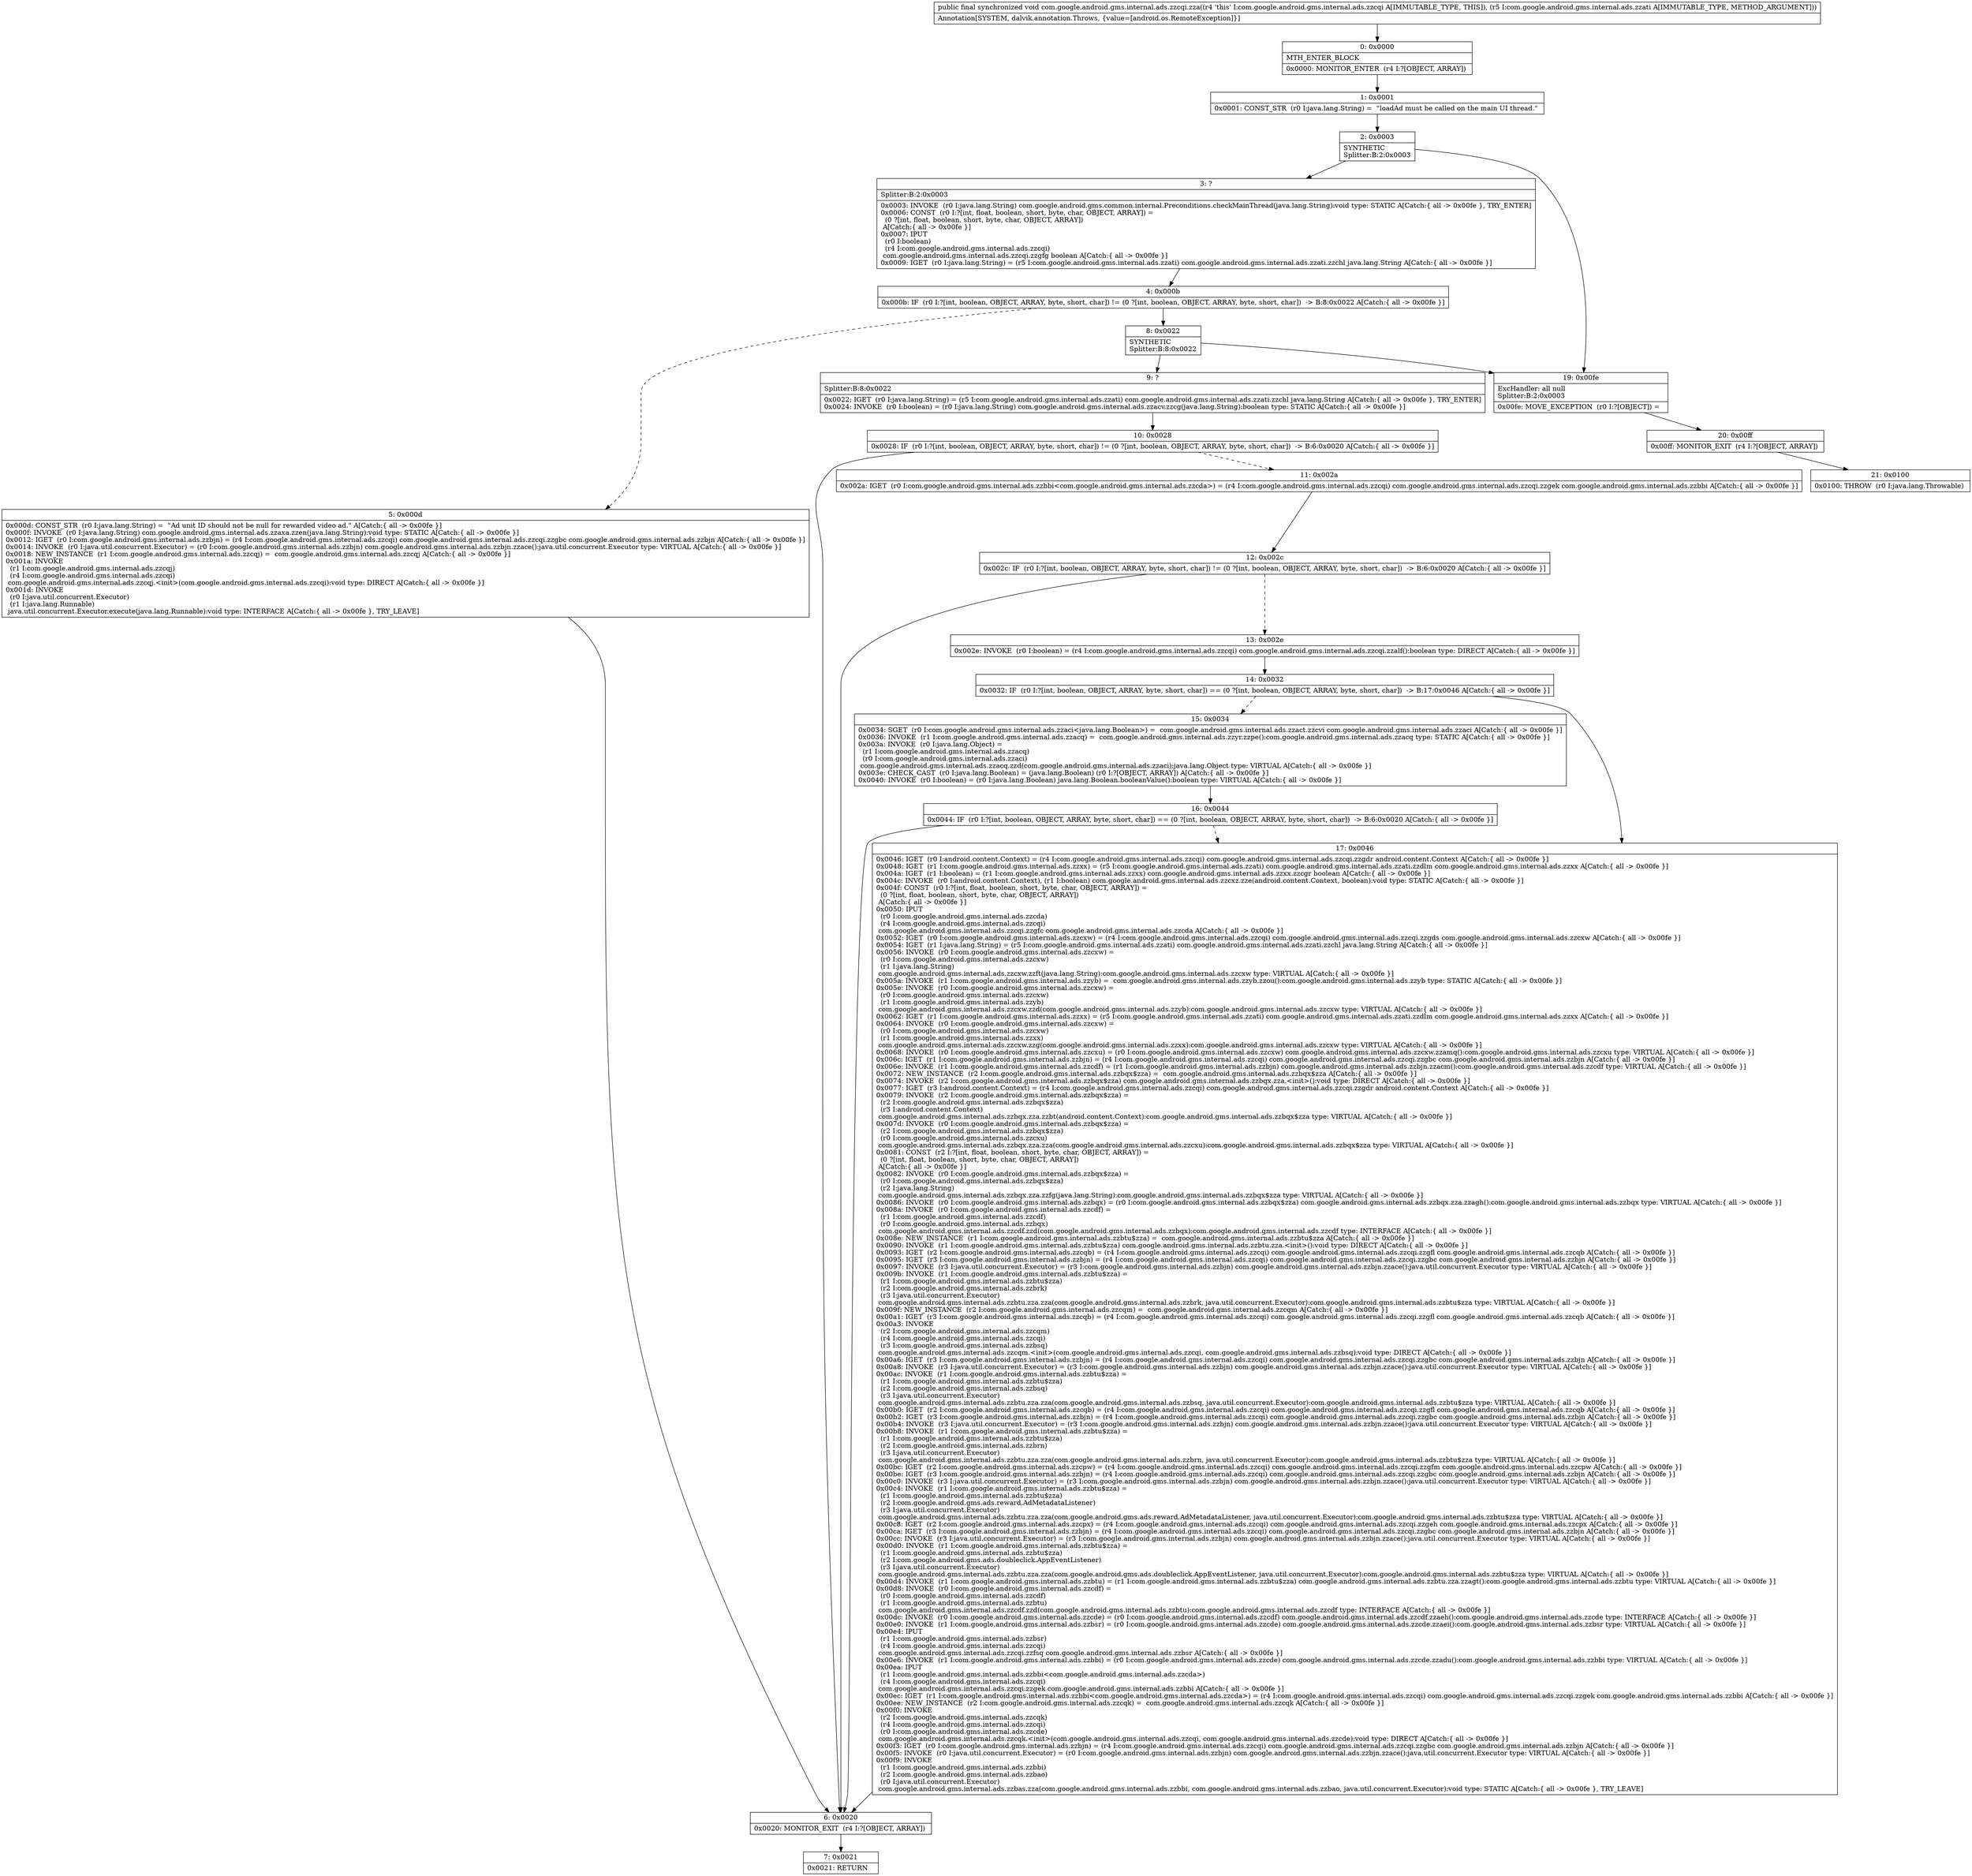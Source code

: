 digraph "CFG forcom.google.android.gms.internal.ads.zzcqi.zza(Lcom\/google\/android\/gms\/internal\/ads\/zzati;)V" {
Node_0 [shape=record,label="{0\:\ 0x0000|MTH_ENTER_BLOCK\l|0x0000: MONITOR_ENTER  (r4 I:?[OBJECT, ARRAY]) \l}"];
Node_1 [shape=record,label="{1\:\ 0x0001|0x0001: CONST_STR  (r0 I:java.lang.String) =  \"loadAd must be called on the main UI thread.\" \l}"];
Node_2 [shape=record,label="{2\:\ 0x0003|SYNTHETIC\lSplitter:B:2:0x0003\l}"];
Node_3 [shape=record,label="{3\:\ ?|Splitter:B:2:0x0003\l|0x0003: INVOKE  (r0 I:java.lang.String) com.google.android.gms.common.internal.Preconditions.checkMainThread(java.lang.String):void type: STATIC A[Catch:\{ all \-\> 0x00fe \}, TRY_ENTER]\l0x0006: CONST  (r0 I:?[int, float, boolean, short, byte, char, OBJECT, ARRAY]) = \l  (0 ?[int, float, boolean, short, byte, char, OBJECT, ARRAY])\l A[Catch:\{ all \-\> 0x00fe \}]\l0x0007: IPUT  \l  (r0 I:boolean)\l  (r4 I:com.google.android.gms.internal.ads.zzcqi)\l com.google.android.gms.internal.ads.zzcqi.zzgfg boolean A[Catch:\{ all \-\> 0x00fe \}]\l0x0009: IGET  (r0 I:java.lang.String) = (r5 I:com.google.android.gms.internal.ads.zzati) com.google.android.gms.internal.ads.zzati.zzchl java.lang.String A[Catch:\{ all \-\> 0x00fe \}]\l}"];
Node_4 [shape=record,label="{4\:\ 0x000b|0x000b: IF  (r0 I:?[int, boolean, OBJECT, ARRAY, byte, short, char]) != (0 ?[int, boolean, OBJECT, ARRAY, byte, short, char])  \-\> B:8:0x0022 A[Catch:\{ all \-\> 0x00fe \}]\l}"];
Node_5 [shape=record,label="{5\:\ 0x000d|0x000d: CONST_STR  (r0 I:java.lang.String) =  \"Ad unit ID should not be null for rewarded video ad.\" A[Catch:\{ all \-\> 0x00fe \}]\l0x000f: INVOKE  (r0 I:java.lang.String) com.google.android.gms.internal.ads.zzaxa.zzen(java.lang.String):void type: STATIC A[Catch:\{ all \-\> 0x00fe \}]\l0x0012: IGET  (r0 I:com.google.android.gms.internal.ads.zzbjn) = (r4 I:com.google.android.gms.internal.ads.zzcqi) com.google.android.gms.internal.ads.zzcqi.zzgbc com.google.android.gms.internal.ads.zzbjn A[Catch:\{ all \-\> 0x00fe \}]\l0x0014: INVOKE  (r0 I:java.util.concurrent.Executor) = (r0 I:com.google.android.gms.internal.ads.zzbjn) com.google.android.gms.internal.ads.zzbjn.zzace():java.util.concurrent.Executor type: VIRTUAL A[Catch:\{ all \-\> 0x00fe \}]\l0x0018: NEW_INSTANCE  (r1 I:com.google.android.gms.internal.ads.zzcqj) =  com.google.android.gms.internal.ads.zzcqj A[Catch:\{ all \-\> 0x00fe \}]\l0x001a: INVOKE  \l  (r1 I:com.google.android.gms.internal.ads.zzcqj)\l  (r4 I:com.google.android.gms.internal.ads.zzcqi)\l com.google.android.gms.internal.ads.zzcqj.\<init\>(com.google.android.gms.internal.ads.zzcqi):void type: DIRECT A[Catch:\{ all \-\> 0x00fe \}]\l0x001d: INVOKE  \l  (r0 I:java.util.concurrent.Executor)\l  (r1 I:java.lang.Runnable)\l java.util.concurrent.Executor.execute(java.lang.Runnable):void type: INTERFACE A[Catch:\{ all \-\> 0x00fe \}, TRY_LEAVE]\l}"];
Node_6 [shape=record,label="{6\:\ 0x0020|0x0020: MONITOR_EXIT  (r4 I:?[OBJECT, ARRAY]) \l}"];
Node_7 [shape=record,label="{7\:\ 0x0021|0x0021: RETURN   \l}"];
Node_8 [shape=record,label="{8\:\ 0x0022|SYNTHETIC\lSplitter:B:8:0x0022\l}"];
Node_9 [shape=record,label="{9\:\ ?|Splitter:B:8:0x0022\l|0x0022: IGET  (r0 I:java.lang.String) = (r5 I:com.google.android.gms.internal.ads.zzati) com.google.android.gms.internal.ads.zzati.zzchl java.lang.String A[Catch:\{ all \-\> 0x00fe \}, TRY_ENTER]\l0x0024: INVOKE  (r0 I:boolean) = (r0 I:java.lang.String) com.google.android.gms.internal.ads.zzacv.zzcg(java.lang.String):boolean type: STATIC A[Catch:\{ all \-\> 0x00fe \}]\l}"];
Node_10 [shape=record,label="{10\:\ 0x0028|0x0028: IF  (r0 I:?[int, boolean, OBJECT, ARRAY, byte, short, char]) != (0 ?[int, boolean, OBJECT, ARRAY, byte, short, char])  \-\> B:6:0x0020 A[Catch:\{ all \-\> 0x00fe \}]\l}"];
Node_11 [shape=record,label="{11\:\ 0x002a|0x002a: IGET  (r0 I:com.google.android.gms.internal.ads.zzbbi\<com.google.android.gms.internal.ads.zzcda\>) = (r4 I:com.google.android.gms.internal.ads.zzcqi) com.google.android.gms.internal.ads.zzcqi.zzgek com.google.android.gms.internal.ads.zzbbi A[Catch:\{ all \-\> 0x00fe \}]\l}"];
Node_12 [shape=record,label="{12\:\ 0x002c|0x002c: IF  (r0 I:?[int, boolean, OBJECT, ARRAY, byte, short, char]) != (0 ?[int, boolean, OBJECT, ARRAY, byte, short, char])  \-\> B:6:0x0020 A[Catch:\{ all \-\> 0x00fe \}]\l}"];
Node_13 [shape=record,label="{13\:\ 0x002e|0x002e: INVOKE  (r0 I:boolean) = (r4 I:com.google.android.gms.internal.ads.zzcqi) com.google.android.gms.internal.ads.zzcqi.zzalf():boolean type: DIRECT A[Catch:\{ all \-\> 0x00fe \}]\l}"];
Node_14 [shape=record,label="{14\:\ 0x0032|0x0032: IF  (r0 I:?[int, boolean, OBJECT, ARRAY, byte, short, char]) == (0 ?[int, boolean, OBJECT, ARRAY, byte, short, char])  \-\> B:17:0x0046 A[Catch:\{ all \-\> 0x00fe \}]\l}"];
Node_15 [shape=record,label="{15\:\ 0x0034|0x0034: SGET  (r0 I:com.google.android.gms.internal.ads.zzaci\<java.lang.Boolean\>) =  com.google.android.gms.internal.ads.zzact.zzcvi com.google.android.gms.internal.ads.zzaci A[Catch:\{ all \-\> 0x00fe \}]\l0x0036: INVOKE  (r1 I:com.google.android.gms.internal.ads.zzacq) =  com.google.android.gms.internal.ads.zzyr.zzpe():com.google.android.gms.internal.ads.zzacq type: STATIC A[Catch:\{ all \-\> 0x00fe \}]\l0x003a: INVOKE  (r0 I:java.lang.Object) = \l  (r1 I:com.google.android.gms.internal.ads.zzacq)\l  (r0 I:com.google.android.gms.internal.ads.zzaci)\l com.google.android.gms.internal.ads.zzacq.zzd(com.google.android.gms.internal.ads.zzaci):java.lang.Object type: VIRTUAL A[Catch:\{ all \-\> 0x00fe \}]\l0x003e: CHECK_CAST  (r0 I:java.lang.Boolean) = (java.lang.Boolean) (r0 I:?[OBJECT, ARRAY]) A[Catch:\{ all \-\> 0x00fe \}]\l0x0040: INVOKE  (r0 I:boolean) = (r0 I:java.lang.Boolean) java.lang.Boolean.booleanValue():boolean type: VIRTUAL A[Catch:\{ all \-\> 0x00fe \}]\l}"];
Node_16 [shape=record,label="{16\:\ 0x0044|0x0044: IF  (r0 I:?[int, boolean, OBJECT, ARRAY, byte, short, char]) == (0 ?[int, boolean, OBJECT, ARRAY, byte, short, char])  \-\> B:6:0x0020 A[Catch:\{ all \-\> 0x00fe \}]\l}"];
Node_17 [shape=record,label="{17\:\ 0x0046|0x0046: IGET  (r0 I:android.content.Context) = (r4 I:com.google.android.gms.internal.ads.zzcqi) com.google.android.gms.internal.ads.zzcqi.zzgdr android.content.Context A[Catch:\{ all \-\> 0x00fe \}]\l0x0048: IGET  (r1 I:com.google.android.gms.internal.ads.zzxx) = (r5 I:com.google.android.gms.internal.ads.zzati) com.google.android.gms.internal.ads.zzati.zzdlm com.google.android.gms.internal.ads.zzxx A[Catch:\{ all \-\> 0x00fe \}]\l0x004a: IGET  (r1 I:boolean) = (r1 I:com.google.android.gms.internal.ads.zzxx) com.google.android.gms.internal.ads.zzxx.zzcgr boolean A[Catch:\{ all \-\> 0x00fe \}]\l0x004c: INVOKE  (r0 I:android.content.Context), (r1 I:boolean) com.google.android.gms.internal.ads.zzcxz.zze(android.content.Context, boolean):void type: STATIC A[Catch:\{ all \-\> 0x00fe \}]\l0x004f: CONST  (r0 I:?[int, float, boolean, short, byte, char, OBJECT, ARRAY]) = \l  (0 ?[int, float, boolean, short, byte, char, OBJECT, ARRAY])\l A[Catch:\{ all \-\> 0x00fe \}]\l0x0050: IPUT  \l  (r0 I:com.google.android.gms.internal.ads.zzcda)\l  (r4 I:com.google.android.gms.internal.ads.zzcqi)\l com.google.android.gms.internal.ads.zzcqi.zzgfc com.google.android.gms.internal.ads.zzcda A[Catch:\{ all \-\> 0x00fe \}]\l0x0052: IGET  (r0 I:com.google.android.gms.internal.ads.zzcxw) = (r4 I:com.google.android.gms.internal.ads.zzcqi) com.google.android.gms.internal.ads.zzcqi.zzgds com.google.android.gms.internal.ads.zzcxw A[Catch:\{ all \-\> 0x00fe \}]\l0x0054: IGET  (r1 I:java.lang.String) = (r5 I:com.google.android.gms.internal.ads.zzati) com.google.android.gms.internal.ads.zzati.zzchl java.lang.String A[Catch:\{ all \-\> 0x00fe \}]\l0x0056: INVOKE  (r0 I:com.google.android.gms.internal.ads.zzcxw) = \l  (r0 I:com.google.android.gms.internal.ads.zzcxw)\l  (r1 I:java.lang.String)\l com.google.android.gms.internal.ads.zzcxw.zzft(java.lang.String):com.google.android.gms.internal.ads.zzcxw type: VIRTUAL A[Catch:\{ all \-\> 0x00fe \}]\l0x005a: INVOKE  (r1 I:com.google.android.gms.internal.ads.zzyb) =  com.google.android.gms.internal.ads.zzyb.zzou():com.google.android.gms.internal.ads.zzyb type: STATIC A[Catch:\{ all \-\> 0x00fe \}]\l0x005e: INVOKE  (r0 I:com.google.android.gms.internal.ads.zzcxw) = \l  (r0 I:com.google.android.gms.internal.ads.zzcxw)\l  (r1 I:com.google.android.gms.internal.ads.zzyb)\l com.google.android.gms.internal.ads.zzcxw.zzd(com.google.android.gms.internal.ads.zzyb):com.google.android.gms.internal.ads.zzcxw type: VIRTUAL A[Catch:\{ all \-\> 0x00fe \}]\l0x0062: IGET  (r1 I:com.google.android.gms.internal.ads.zzxx) = (r5 I:com.google.android.gms.internal.ads.zzati) com.google.android.gms.internal.ads.zzati.zzdlm com.google.android.gms.internal.ads.zzxx A[Catch:\{ all \-\> 0x00fe \}]\l0x0064: INVOKE  (r0 I:com.google.android.gms.internal.ads.zzcxw) = \l  (r0 I:com.google.android.gms.internal.ads.zzcxw)\l  (r1 I:com.google.android.gms.internal.ads.zzxx)\l com.google.android.gms.internal.ads.zzcxw.zzg(com.google.android.gms.internal.ads.zzxx):com.google.android.gms.internal.ads.zzcxw type: VIRTUAL A[Catch:\{ all \-\> 0x00fe \}]\l0x0068: INVOKE  (r0 I:com.google.android.gms.internal.ads.zzcxu) = (r0 I:com.google.android.gms.internal.ads.zzcxw) com.google.android.gms.internal.ads.zzcxw.zzamq():com.google.android.gms.internal.ads.zzcxu type: VIRTUAL A[Catch:\{ all \-\> 0x00fe \}]\l0x006c: IGET  (r1 I:com.google.android.gms.internal.ads.zzbjn) = (r4 I:com.google.android.gms.internal.ads.zzcqi) com.google.android.gms.internal.ads.zzcqi.zzgbc com.google.android.gms.internal.ads.zzbjn A[Catch:\{ all \-\> 0x00fe \}]\l0x006e: INVOKE  (r1 I:com.google.android.gms.internal.ads.zzcdf) = (r1 I:com.google.android.gms.internal.ads.zzbjn) com.google.android.gms.internal.ads.zzbjn.zzacm():com.google.android.gms.internal.ads.zzcdf type: VIRTUAL A[Catch:\{ all \-\> 0x00fe \}]\l0x0072: NEW_INSTANCE  (r2 I:com.google.android.gms.internal.ads.zzbqx$zza) =  com.google.android.gms.internal.ads.zzbqx$zza A[Catch:\{ all \-\> 0x00fe \}]\l0x0074: INVOKE  (r2 I:com.google.android.gms.internal.ads.zzbqx$zza) com.google.android.gms.internal.ads.zzbqx.zza.\<init\>():void type: DIRECT A[Catch:\{ all \-\> 0x00fe \}]\l0x0077: IGET  (r3 I:android.content.Context) = (r4 I:com.google.android.gms.internal.ads.zzcqi) com.google.android.gms.internal.ads.zzcqi.zzgdr android.content.Context A[Catch:\{ all \-\> 0x00fe \}]\l0x0079: INVOKE  (r2 I:com.google.android.gms.internal.ads.zzbqx$zza) = \l  (r2 I:com.google.android.gms.internal.ads.zzbqx$zza)\l  (r3 I:android.content.Context)\l com.google.android.gms.internal.ads.zzbqx.zza.zzbt(android.content.Context):com.google.android.gms.internal.ads.zzbqx$zza type: VIRTUAL A[Catch:\{ all \-\> 0x00fe \}]\l0x007d: INVOKE  (r0 I:com.google.android.gms.internal.ads.zzbqx$zza) = \l  (r2 I:com.google.android.gms.internal.ads.zzbqx$zza)\l  (r0 I:com.google.android.gms.internal.ads.zzcxu)\l com.google.android.gms.internal.ads.zzbqx.zza.zza(com.google.android.gms.internal.ads.zzcxu):com.google.android.gms.internal.ads.zzbqx$zza type: VIRTUAL A[Catch:\{ all \-\> 0x00fe \}]\l0x0081: CONST  (r2 I:?[int, float, boolean, short, byte, char, OBJECT, ARRAY]) = \l  (0 ?[int, float, boolean, short, byte, char, OBJECT, ARRAY])\l A[Catch:\{ all \-\> 0x00fe \}]\l0x0082: INVOKE  (r0 I:com.google.android.gms.internal.ads.zzbqx$zza) = \l  (r0 I:com.google.android.gms.internal.ads.zzbqx$zza)\l  (r2 I:java.lang.String)\l com.google.android.gms.internal.ads.zzbqx.zza.zzfg(java.lang.String):com.google.android.gms.internal.ads.zzbqx$zza type: VIRTUAL A[Catch:\{ all \-\> 0x00fe \}]\l0x0086: INVOKE  (r0 I:com.google.android.gms.internal.ads.zzbqx) = (r0 I:com.google.android.gms.internal.ads.zzbqx$zza) com.google.android.gms.internal.ads.zzbqx.zza.zzagh():com.google.android.gms.internal.ads.zzbqx type: VIRTUAL A[Catch:\{ all \-\> 0x00fe \}]\l0x008a: INVOKE  (r0 I:com.google.android.gms.internal.ads.zzcdf) = \l  (r1 I:com.google.android.gms.internal.ads.zzcdf)\l  (r0 I:com.google.android.gms.internal.ads.zzbqx)\l com.google.android.gms.internal.ads.zzcdf.zzd(com.google.android.gms.internal.ads.zzbqx):com.google.android.gms.internal.ads.zzcdf type: INTERFACE A[Catch:\{ all \-\> 0x00fe \}]\l0x008e: NEW_INSTANCE  (r1 I:com.google.android.gms.internal.ads.zzbtu$zza) =  com.google.android.gms.internal.ads.zzbtu$zza A[Catch:\{ all \-\> 0x00fe \}]\l0x0090: INVOKE  (r1 I:com.google.android.gms.internal.ads.zzbtu$zza) com.google.android.gms.internal.ads.zzbtu.zza.\<init\>():void type: DIRECT A[Catch:\{ all \-\> 0x00fe \}]\l0x0093: IGET  (r2 I:com.google.android.gms.internal.ads.zzcqb) = (r4 I:com.google.android.gms.internal.ads.zzcqi) com.google.android.gms.internal.ads.zzcqi.zzgfl com.google.android.gms.internal.ads.zzcqb A[Catch:\{ all \-\> 0x00fe \}]\l0x0095: IGET  (r3 I:com.google.android.gms.internal.ads.zzbjn) = (r4 I:com.google.android.gms.internal.ads.zzcqi) com.google.android.gms.internal.ads.zzcqi.zzgbc com.google.android.gms.internal.ads.zzbjn A[Catch:\{ all \-\> 0x00fe \}]\l0x0097: INVOKE  (r3 I:java.util.concurrent.Executor) = (r3 I:com.google.android.gms.internal.ads.zzbjn) com.google.android.gms.internal.ads.zzbjn.zzace():java.util.concurrent.Executor type: VIRTUAL A[Catch:\{ all \-\> 0x00fe \}]\l0x009b: INVOKE  (r1 I:com.google.android.gms.internal.ads.zzbtu$zza) = \l  (r1 I:com.google.android.gms.internal.ads.zzbtu$zza)\l  (r2 I:com.google.android.gms.internal.ads.zzbrk)\l  (r3 I:java.util.concurrent.Executor)\l com.google.android.gms.internal.ads.zzbtu.zza.zza(com.google.android.gms.internal.ads.zzbrk, java.util.concurrent.Executor):com.google.android.gms.internal.ads.zzbtu$zza type: VIRTUAL A[Catch:\{ all \-\> 0x00fe \}]\l0x009f: NEW_INSTANCE  (r2 I:com.google.android.gms.internal.ads.zzcqm) =  com.google.android.gms.internal.ads.zzcqm A[Catch:\{ all \-\> 0x00fe \}]\l0x00a1: IGET  (r3 I:com.google.android.gms.internal.ads.zzcqb) = (r4 I:com.google.android.gms.internal.ads.zzcqi) com.google.android.gms.internal.ads.zzcqi.zzgfl com.google.android.gms.internal.ads.zzcqb A[Catch:\{ all \-\> 0x00fe \}]\l0x00a3: INVOKE  \l  (r2 I:com.google.android.gms.internal.ads.zzcqm)\l  (r4 I:com.google.android.gms.internal.ads.zzcqi)\l  (r3 I:com.google.android.gms.internal.ads.zzbsq)\l com.google.android.gms.internal.ads.zzcqm.\<init\>(com.google.android.gms.internal.ads.zzcqi, com.google.android.gms.internal.ads.zzbsq):void type: DIRECT A[Catch:\{ all \-\> 0x00fe \}]\l0x00a6: IGET  (r3 I:com.google.android.gms.internal.ads.zzbjn) = (r4 I:com.google.android.gms.internal.ads.zzcqi) com.google.android.gms.internal.ads.zzcqi.zzgbc com.google.android.gms.internal.ads.zzbjn A[Catch:\{ all \-\> 0x00fe \}]\l0x00a8: INVOKE  (r3 I:java.util.concurrent.Executor) = (r3 I:com.google.android.gms.internal.ads.zzbjn) com.google.android.gms.internal.ads.zzbjn.zzace():java.util.concurrent.Executor type: VIRTUAL A[Catch:\{ all \-\> 0x00fe \}]\l0x00ac: INVOKE  (r1 I:com.google.android.gms.internal.ads.zzbtu$zza) = \l  (r1 I:com.google.android.gms.internal.ads.zzbtu$zza)\l  (r2 I:com.google.android.gms.internal.ads.zzbsq)\l  (r3 I:java.util.concurrent.Executor)\l com.google.android.gms.internal.ads.zzbtu.zza.zza(com.google.android.gms.internal.ads.zzbsq, java.util.concurrent.Executor):com.google.android.gms.internal.ads.zzbtu$zza type: VIRTUAL A[Catch:\{ all \-\> 0x00fe \}]\l0x00b0: IGET  (r2 I:com.google.android.gms.internal.ads.zzcqb) = (r4 I:com.google.android.gms.internal.ads.zzcqi) com.google.android.gms.internal.ads.zzcqi.zzgfl com.google.android.gms.internal.ads.zzcqb A[Catch:\{ all \-\> 0x00fe \}]\l0x00b2: IGET  (r3 I:com.google.android.gms.internal.ads.zzbjn) = (r4 I:com.google.android.gms.internal.ads.zzcqi) com.google.android.gms.internal.ads.zzcqi.zzgbc com.google.android.gms.internal.ads.zzbjn A[Catch:\{ all \-\> 0x00fe \}]\l0x00b4: INVOKE  (r3 I:java.util.concurrent.Executor) = (r3 I:com.google.android.gms.internal.ads.zzbjn) com.google.android.gms.internal.ads.zzbjn.zzace():java.util.concurrent.Executor type: VIRTUAL A[Catch:\{ all \-\> 0x00fe \}]\l0x00b8: INVOKE  (r1 I:com.google.android.gms.internal.ads.zzbtu$zza) = \l  (r1 I:com.google.android.gms.internal.ads.zzbtu$zza)\l  (r2 I:com.google.android.gms.internal.ads.zzbrn)\l  (r3 I:java.util.concurrent.Executor)\l com.google.android.gms.internal.ads.zzbtu.zza.zza(com.google.android.gms.internal.ads.zzbrn, java.util.concurrent.Executor):com.google.android.gms.internal.ads.zzbtu$zza type: VIRTUAL A[Catch:\{ all \-\> 0x00fe \}]\l0x00bc: IGET  (r2 I:com.google.android.gms.internal.ads.zzcpw) = (r4 I:com.google.android.gms.internal.ads.zzcqi) com.google.android.gms.internal.ads.zzcqi.zzgfm com.google.android.gms.internal.ads.zzcpw A[Catch:\{ all \-\> 0x00fe \}]\l0x00be: IGET  (r3 I:com.google.android.gms.internal.ads.zzbjn) = (r4 I:com.google.android.gms.internal.ads.zzcqi) com.google.android.gms.internal.ads.zzcqi.zzgbc com.google.android.gms.internal.ads.zzbjn A[Catch:\{ all \-\> 0x00fe \}]\l0x00c0: INVOKE  (r3 I:java.util.concurrent.Executor) = (r3 I:com.google.android.gms.internal.ads.zzbjn) com.google.android.gms.internal.ads.zzbjn.zzace():java.util.concurrent.Executor type: VIRTUAL A[Catch:\{ all \-\> 0x00fe \}]\l0x00c4: INVOKE  (r1 I:com.google.android.gms.internal.ads.zzbtu$zza) = \l  (r1 I:com.google.android.gms.internal.ads.zzbtu$zza)\l  (r2 I:com.google.android.gms.ads.reward.AdMetadataListener)\l  (r3 I:java.util.concurrent.Executor)\l com.google.android.gms.internal.ads.zzbtu.zza.zza(com.google.android.gms.ads.reward.AdMetadataListener, java.util.concurrent.Executor):com.google.android.gms.internal.ads.zzbtu$zza type: VIRTUAL A[Catch:\{ all \-\> 0x00fe \}]\l0x00c8: IGET  (r2 I:com.google.android.gms.internal.ads.zzcpx) = (r4 I:com.google.android.gms.internal.ads.zzcqi) com.google.android.gms.internal.ads.zzcqi.zzgeh com.google.android.gms.internal.ads.zzcpx A[Catch:\{ all \-\> 0x00fe \}]\l0x00ca: IGET  (r3 I:com.google.android.gms.internal.ads.zzbjn) = (r4 I:com.google.android.gms.internal.ads.zzcqi) com.google.android.gms.internal.ads.zzcqi.zzgbc com.google.android.gms.internal.ads.zzbjn A[Catch:\{ all \-\> 0x00fe \}]\l0x00cc: INVOKE  (r3 I:java.util.concurrent.Executor) = (r3 I:com.google.android.gms.internal.ads.zzbjn) com.google.android.gms.internal.ads.zzbjn.zzace():java.util.concurrent.Executor type: VIRTUAL A[Catch:\{ all \-\> 0x00fe \}]\l0x00d0: INVOKE  (r1 I:com.google.android.gms.internal.ads.zzbtu$zza) = \l  (r1 I:com.google.android.gms.internal.ads.zzbtu$zza)\l  (r2 I:com.google.android.gms.ads.doubleclick.AppEventListener)\l  (r3 I:java.util.concurrent.Executor)\l com.google.android.gms.internal.ads.zzbtu.zza.zza(com.google.android.gms.ads.doubleclick.AppEventListener, java.util.concurrent.Executor):com.google.android.gms.internal.ads.zzbtu$zza type: VIRTUAL A[Catch:\{ all \-\> 0x00fe \}]\l0x00d4: INVOKE  (r1 I:com.google.android.gms.internal.ads.zzbtu) = (r1 I:com.google.android.gms.internal.ads.zzbtu$zza) com.google.android.gms.internal.ads.zzbtu.zza.zzagt():com.google.android.gms.internal.ads.zzbtu type: VIRTUAL A[Catch:\{ all \-\> 0x00fe \}]\l0x00d8: INVOKE  (r0 I:com.google.android.gms.internal.ads.zzcdf) = \l  (r0 I:com.google.android.gms.internal.ads.zzcdf)\l  (r1 I:com.google.android.gms.internal.ads.zzbtu)\l com.google.android.gms.internal.ads.zzcdf.zzd(com.google.android.gms.internal.ads.zzbtu):com.google.android.gms.internal.ads.zzcdf type: INTERFACE A[Catch:\{ all \-\> 0x00fe \}]\l0x00dc: INVOKE  (r0 I:com.google.android.gms.internal.ads.zzcde) = (r0 I:com.google.android.gms.internal.ads.zzcdf) com.google.android.gms.internal.ads.zzcdf.zzaeh():com.google.android.gms.internal.ads.zzcde type: INTERFACE A[Catch:\{ all \-\> 0x00fe \}]\l0x00e0: INVOKE  (r1 I:com.google.android.gms.internal.ads.zzbsr) = (r0 I:com.google.android.gms.internal.ads.zzcde) com.google.android.gms.internal.ads.zzcde.zzaei():com.google.android.gms.internal.ads.zzbsr type: VIRTUAL A[Catch:\{ all \-\> 0x00fe \}]\l0x00e4: IPUT  \l  (r1 I:com.google.android.gms.internal.ads.zzbsr)\l  (r4 I:com.google.android.gms.internal.ads.zzcqi)\l com.google.android.gms.internal.ads.zzcqi.zzfsq com.google.android.gms.internal.ads.zzbsr A[Catch:\{ all \-\> 0x00fe \}]\l0x00e6: INVOKE  (r1 I:com.google.android.gms.internal.ads.zzbbi) = (r0 I:com.google.android.gms.internal.ads.zzcde) com.google.android.gms.internal.ads.zzcde.zzadu():com.google.android.gms.internal.ads.zzbbi type: VIRTUAL A[Catch:\{ all \-\> 0x00fe \}]\l0x00ea: IPUT  \l  (r1 I:com.google.android.gms.internal.ads.zzbbi\<com.google.android.gms.internal.ads.zzcda\>)\l  (r4 I:com.google.android.gms.internal.ads.zzcqi)\l com.google.android.gms.internal.ads.zzcqi.zzgek com.google.android.gms.internal.ads.zzbbi A[Catch:\{ all \-\> 0x00fe \}]\l0x00ec: IGET  (r1 I:com.google.android.gms.internal.ads.zzbbi\<com.google.android.gms.internal.ads.zzcda\>) = (r4 I:com.google.android.gms.internal.ads.zzcqi) com.google.android.gms.internal.ads.zzcqi.zzgek com.google.android.gms.internal.ads.zzbbi A[Catch:\{ all \-\> 0x00fe \}]\l0x00ee: NEW_INSTANCE  (r2 I:com.google.android.gms.internal.ads.zzcqk) =  com.google.android.gms.internal.ads.zzcqk A[Catch:\{ all \-\> 0x00fe \}]\l0x00f0: INVOKE  \l  (r2 I:com.google.android.gms.internal.ads.zzcqk)\l  (r4 I:com.google.android.gms.internal.ads.zzcqi)\l  (r0 I:com.google.android.gms.internal.ads.zzcde)\l com.google.android.gms.internal.ads.zzcqk.\<init\>(com.google.android.gms.internal.ads.zzcqi, com.google.android.gms.internal.ads.zzcde):void type: DIRECT A[Catch:\{ all \-\> 0x00fe \}]\l0x00f3: IGET  (r0 I:com.google.android.gms.internal.ads.zzbjn) = (r4 I:com.google.android.gms.internal.ads.zzcqi) com.google.android.gms.internal.ads.zzcqi.zzgbc com.google.android.gms.internal.ads.zzbjn A[Catch:\{ all \-\> 0x00fe \}]\l0x00f5: INVOKE  (r0 I:java.util.concurrent.Executor) = (r0 I:com.google.android.gms.internal.ads.zzbjn) com.google.android.gms.internal.ads.zzbjn.zzace():java.util.concurrent.Executor type: VIRTUAL A[Catch:\{ all \-\> 0x00fe \}]\l0x00f9: INVOKE  \l  (r1 I:com.google.android.gms.internal.ads.zzbbi)\l  (r2 I:com.google.android.gms.internal.ads.zzbao)\l  (r0 I:java.util.concurrent.Executor)\l com.google.android.gms.internal.ads.zzbas.zza(com.google.android.gms.internal.ads.zzbbi, com.google.android.gms.internal.ads.zzbao, java.util.concurrent.Executor):void type: STATIC A[Catch:\{ all \-\> 0x00fe \}, TRY_LEAVE]\l}"];
Node_19 [shape=record,label="{19\:\ 0x00fe|ExcHandler: all null\lSplitter:B:2:0x0003\l|0x00fe: MOVE_EXCEPTION  (r0 I:?[OBJECT]) =  \l}"];
Node_20 [shape=record,label="{20\:\ 0x00ff|0x00ff: MONITOR_EXIT  (r4 I:?[OBJECT, ARRAY]) \l}"];
Node_21 [shape=record,label="{21\:\ 0x0100|0x0100: THROW  (r0 I:java.lang.Throwable) \l}"];
MethodNode[shape=record,label="{public final synchronized void com.google.android.gms.internal.ads.zzcqi.zza((r4 'this' I:com.google.android.gms.internal.ads.zzcqi A[IMMUTABLE_TYPE, THIS]), (r5 I:com.google.android.gms.internal.ads.zzati A[IMMUTABLE_TYPE, METHOD_ARGUMENT]))  | Annotation[SYSTEM, dalvik.annotation.Throws, \{value=[android.os.RemoteException]\}]\l}"];
MethodNode -> Node_0;
Node_0 -> Node_1;
Node_1 -> Node_2;
Node_2 -> Node_3;
Node_2 -> Node_19;
Node_3 -> Node_4;
Node_4 -> Node_5[style=dashed];
Node_4 -> Node_8;
Node_5 -> Node_6;
Node_6 -> Node_7;
Node_8 -> Node_9;
Node_8 -> Node_19;
Node_9 -> Node_10;
Node_10 -> Node_6;
Node_10 -> Node_11[style=dashed];
Node_11 -> Node_12;
Node_12 -> Node_6;
Node_12 -> Node_13[style=dashed];
Node_13 -> Node_14;
Node_14 -> Node_15[style=dashed];
Node_14 -> Node_17;
Node_15 -> Node_16;
Node_16 -> Node_6;
Node_16 -> Node_17[style=dashed];
Node_17 -> Node_6;
Node_19 -> Node_20;
Node_20 -> Node_21;
}

